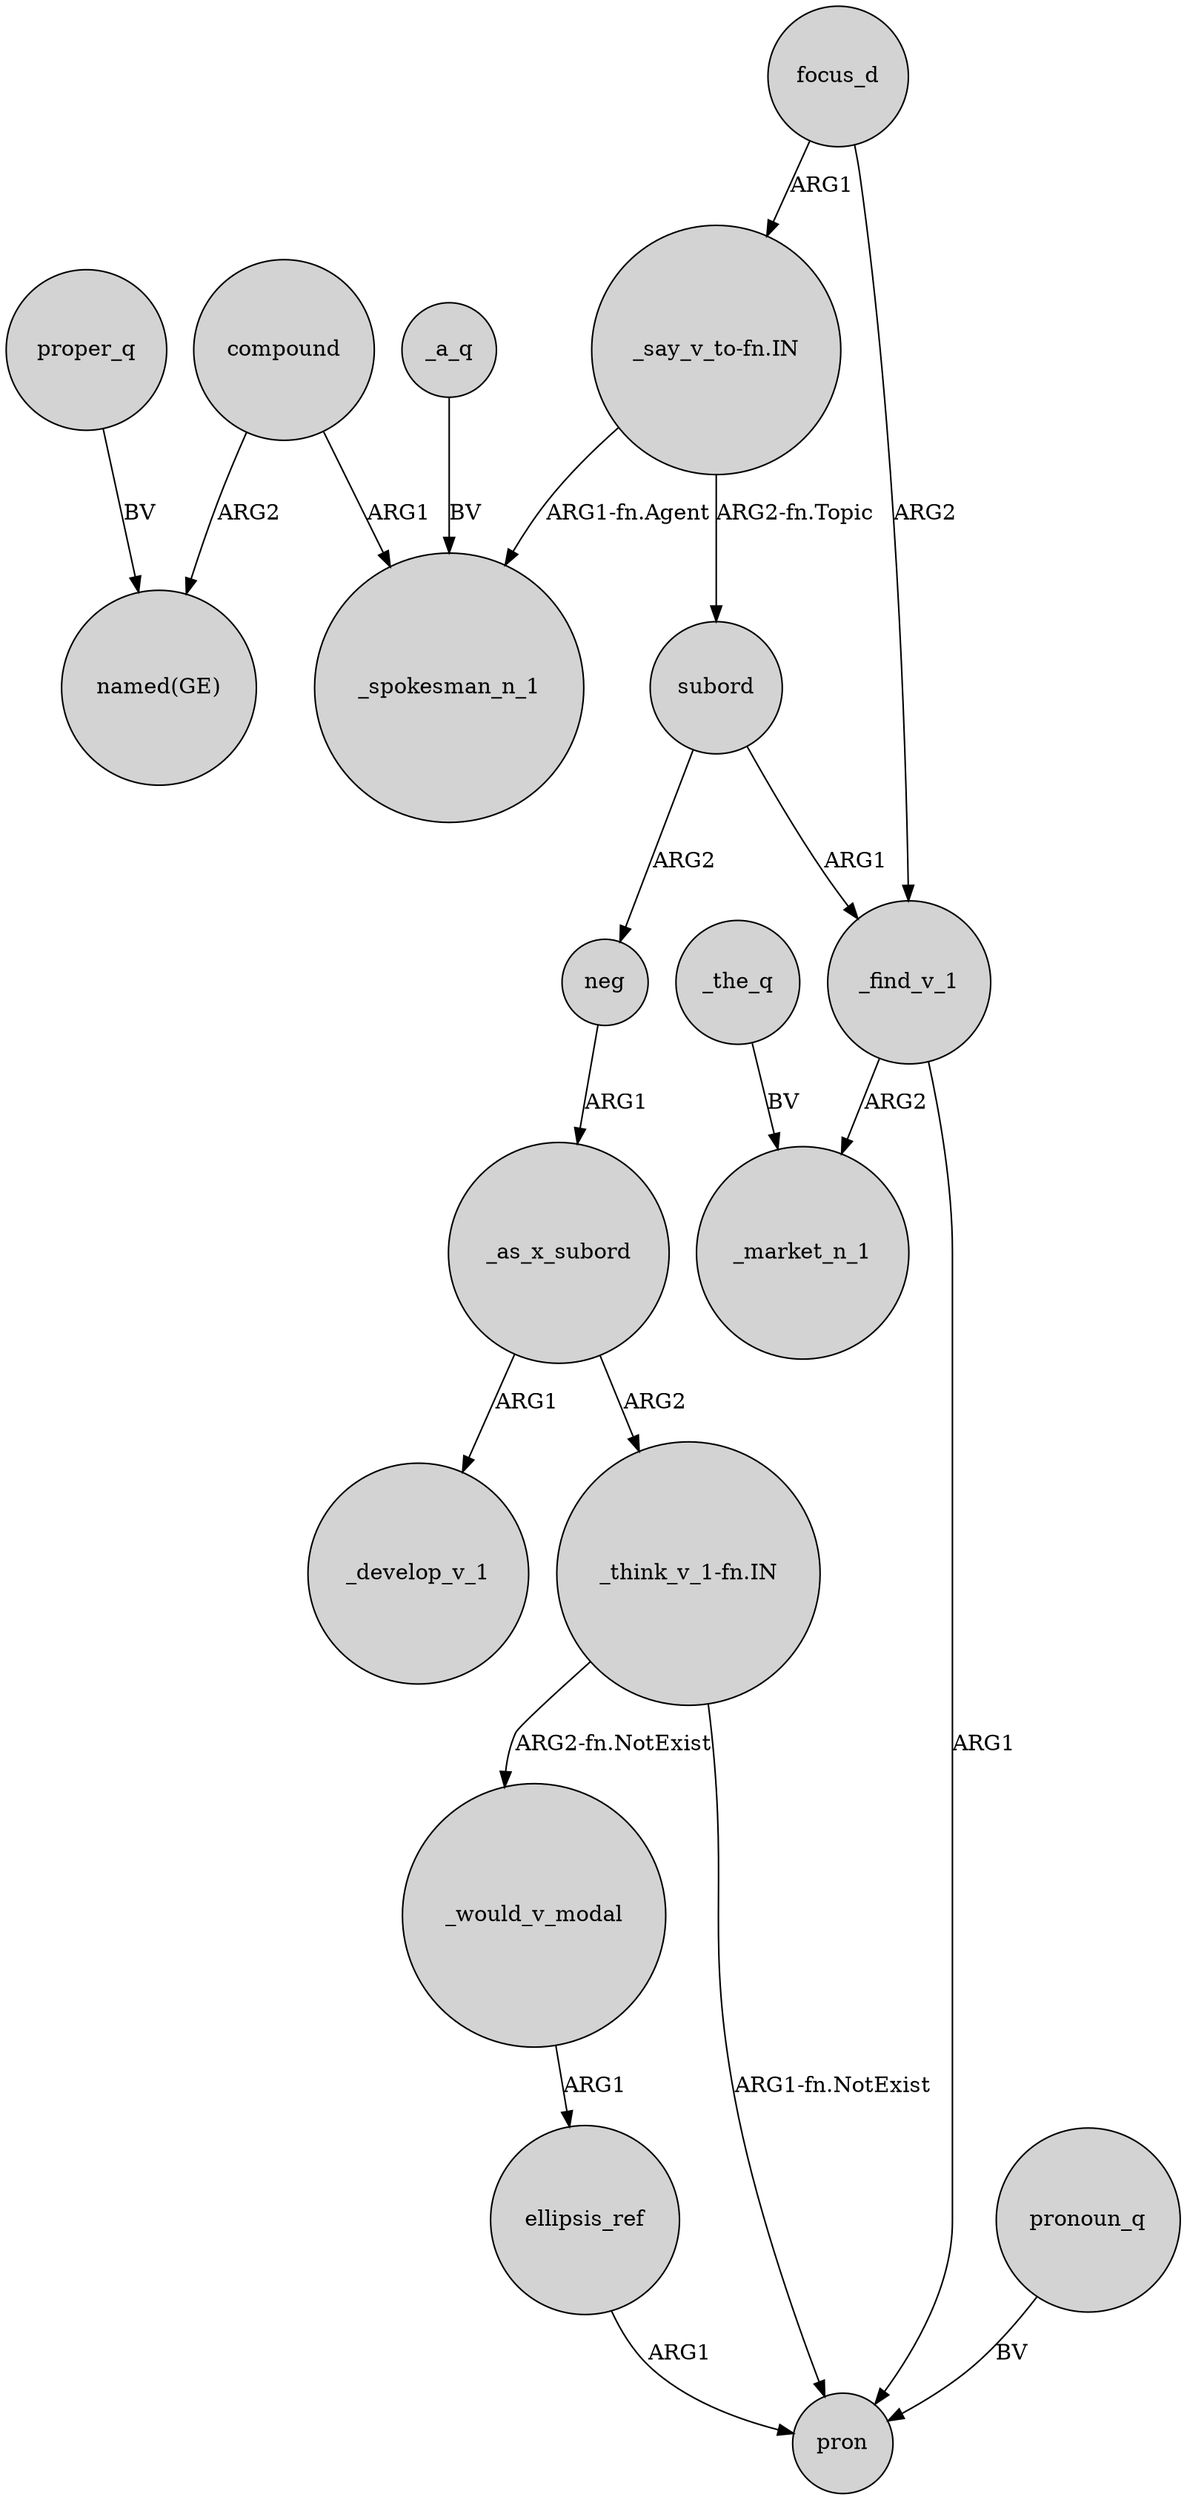 digraph {
	node [shape=circle style=filled]
	compound -> "named(GE)" [label=ARG2]
	"_think_v_1-fn.IN" -> pron [label="ARG1-fn.NotExist"]
	proper_q -> "named(GE)" [label=BV]
	ellipsis_ref -> pron [label=ARG1]
	neg -> _as_x_subord [label=ARG1]
	"_say_v_to-fn.IN" -> _spokesman_n_1 [label="ARG1-fn.Agent"]
	_find_v_1 -> pron [label=ARG1]
	pronoun_q -> pron [label=BV]
	compound -> _spokesman_n_1 [label=ARG1]
	subord -> _find_v_1 [label=ARG1]
	_would_v_modal -> ellipsis_ref [label=ARG1]
	"_say_v_to-fn.IN" -> subord [label="ARG2-fn.Topic"]
	"_think_v_1-fn.IN" -> _would_v_modal [label="ARG2-fn.NotExist"]
	_as_x_subord -> _develop_v_1 [label=ARG1]
	_a_q -> _spokesman_n_1 [label=BV]
	focus_d -> _find_v_1 [label=ARG2]
	_the_q -> _market_n_1 [label=BV]
	_as_x_subord -> "_think_v_1-fn.IN" [label=ARG2]
	_find_v_1 -> _market_n_1 [label=ARG2]
	focus_d -> "_say_v_to-fn.IN" [label=ARG1]
	subord -> neg [label=ARG2]
}
